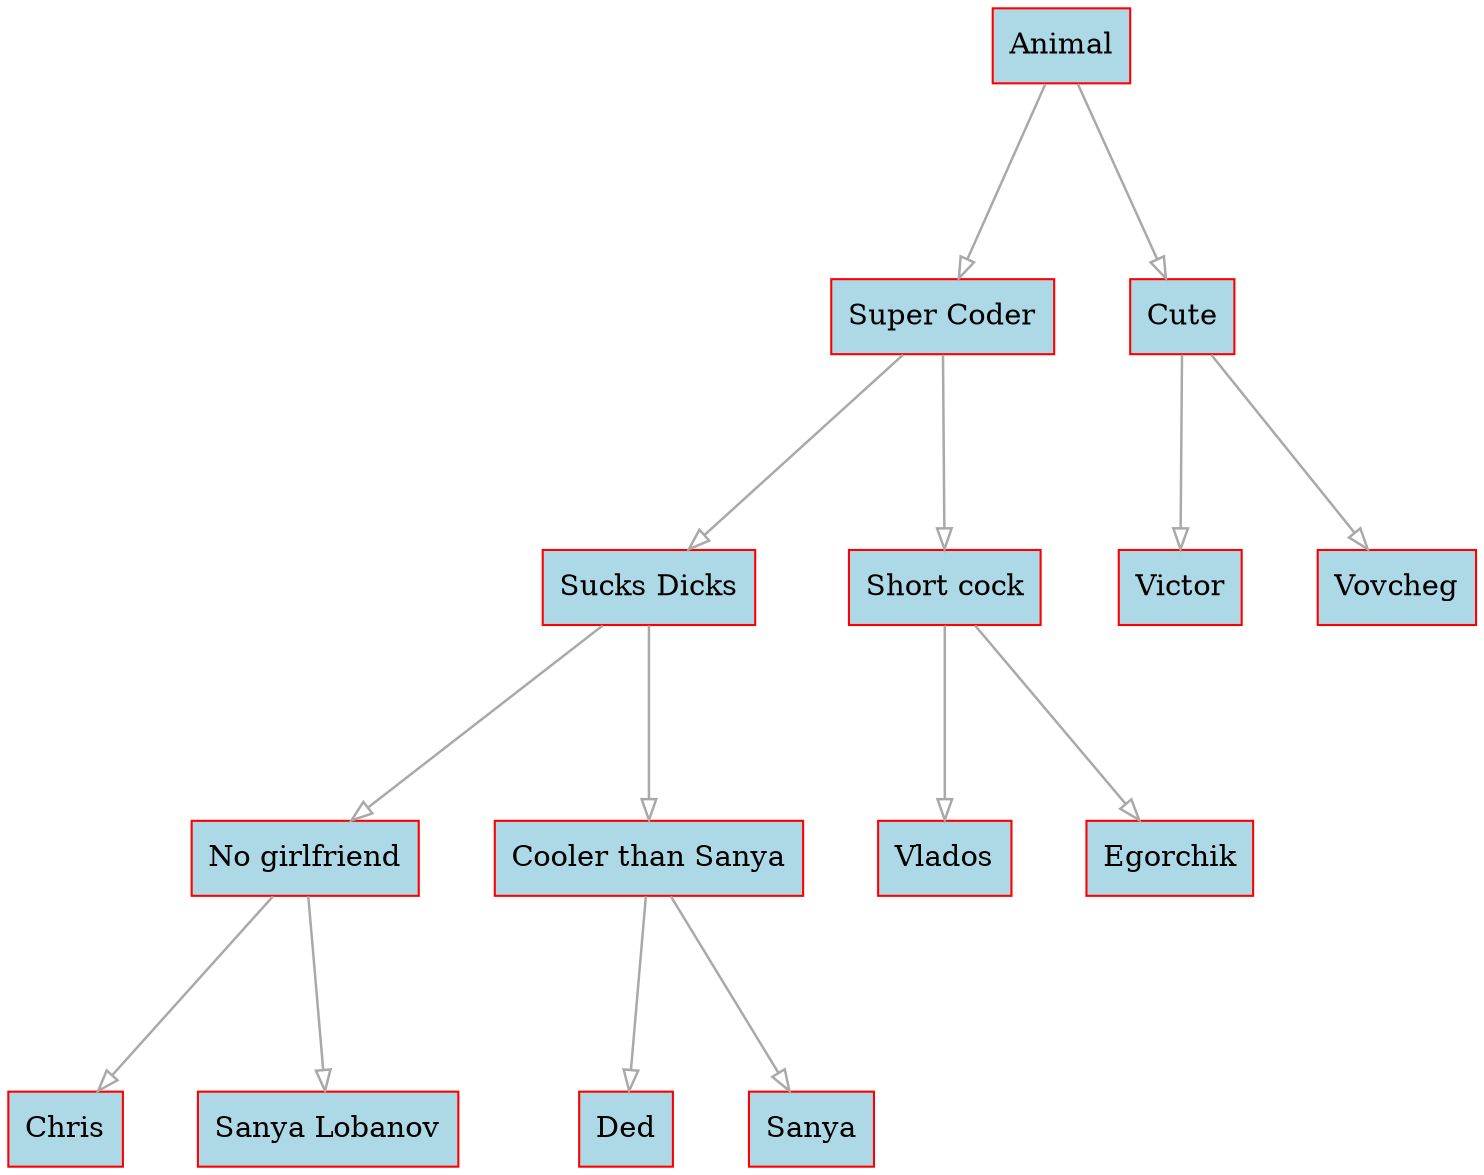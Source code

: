 
    digraph g {
        dpi      = 200;
        fontname = "Comic Sans MS";
        fontsize = 20;
        rankdir   =  TB;
        edge [color = darkgrey, arrowhead = onormal, arrowsize = 1, penwidth = 1.2]
        graph[fillcolor = lightgreen, ranksep = 1.3, nodesep = 0.5,
        style = "rounded, filled",color = green, penwidth = 2]

    Node000001e8f53029b0[shape=rectangle, color="red", width=0.2, style="filled",fillcolor="lightblue", label="Animal"] 
 
Node000001e8f5303f80[shape=rectangle, color="red", width=0.2, style="filled",fillcolor="lightblue", label="Super Coder"] 
 
Node000001e8f5303940[shape=rectangle, color="red", width=0.2, style="filled",fillcolor="lightblue", label="Sucks Dicks"] 
 
Node000001e8f5303970[shape=rectangle, color="red", width=0.2, style="filled",fillcolor="lightblue", label="No girlfriend"] 
 
Node000001e8f53f7d90[shape=rectangle, color="red", width=0.2, style="filled",fillcolor="lightblue", label="Chris"] 
 
Node000001e8f53f7e30[shape=rectangle, color="red", width=0.2, style="filled",fillcolor="lightblue", label="Sanya Lobanov"] 
 
Node000001e8f53d08a0[shape=rectangle, color="red", width=0.2, style="filled",fillcolor="lightblue", label="Cooler than Sanya"] 
 
Node000001e8f53d0870[shape=rectangle, color="red", width=0.2, style="filled",fillcolor="lightblue", label="Ded"] 
 
Node000001e8f53f7ed0[shape=rectangle, color="red", width=0.2, style="filled",fillcolor="lightblue", label="Sanya"] 
 
Node000001e8f53f7f70[shape=rectangle, color="red", width=0.2, style="filled",fillcolor="lightblue", label="Short cock"] 
 
Node000001e8f53f8010[shape=rectangle, color="red", width=0.2, style="filled",fillcolor="lightblue", label="Vlados"] 
 
Node000001e8f53f80b0[shape=rectangle, color="red", width=0.2, style="filled",fillcolor="lightblue", label="Egorchik"] 
 
Node000001e8f53f8150[shape=rectangle, color="red", width=0.2, style="filled",fillcolor="lightblue", label="Cute"] 
 
Node000001e8f53f81f0[shape=rectangle, color="red", width=0.2, style="filled",fillcolor="lightblue", label="Victor"] 
 
Node000001e8f53f8290[shape=rectangle, color="red", width=0.2, style="filled",fillcolor="lightblue", label="Vovcheg"] 
 
Node000001e8f53029b0->Node000001e8f5303f80
Node000001e8f5303f80->Node000001e8f5303940
Node000001e8f5303940->Node000001e8f5303970
Node000001e8f5303970->Node000001e8f53f7d90
Node000001e8f5303970->Node000001e8f53f7e30
Node000001e8f5303940->Node000001e8f53d08a0
Node000001e8f53d08a0->Node000001e8f53d0870
Node000001e8f53d08a0->Node000001e8f53f7ed0
Node000001e8f5303f80->Node000001e8f53f7f70
Node000001e8f53f7f70->Node000001e8f53f8010
Node000001e8f53f7f70->Node000001e8f53f80b0
Node000001e8f53029b0->Node000001e8f53f8150
Node000001e8f53f8150->Node000001e8f53f81f0
Node000001e8f53f8150->Node000001e8f53f8290
}
